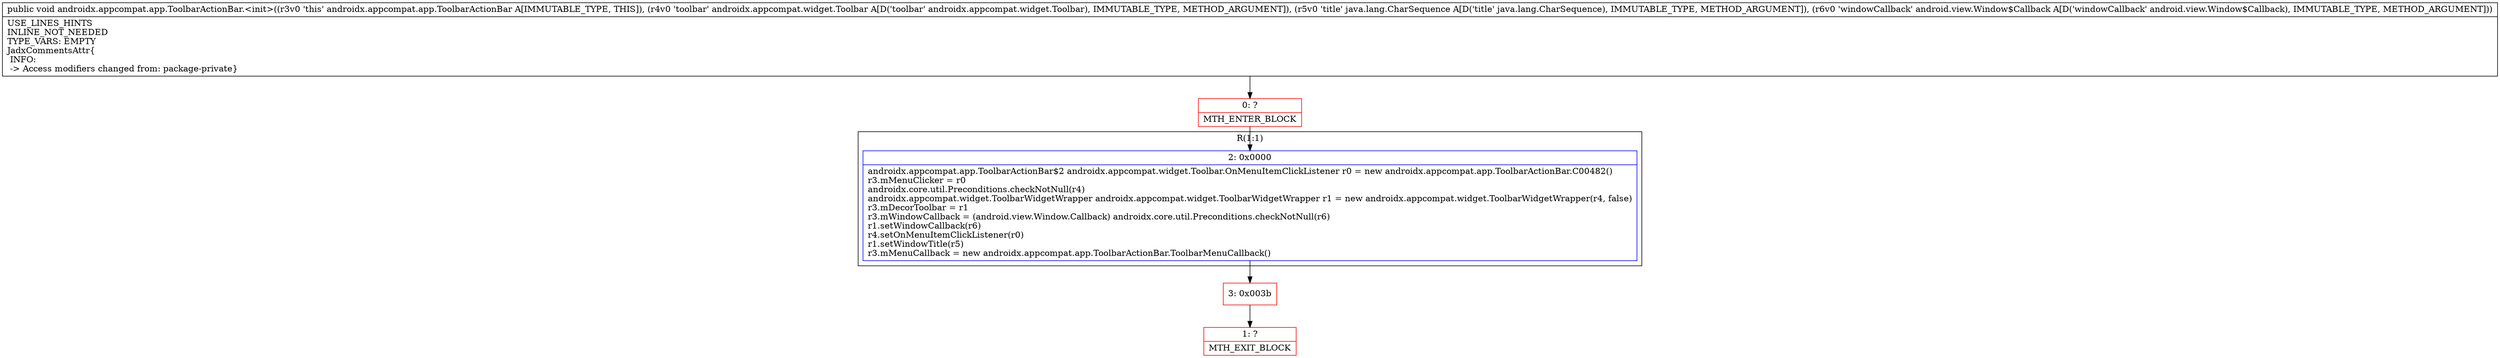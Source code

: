 digraph "CFG forandroidx.appcompat.app.ToolbarActionBar.\<init\>(Landroidx\/appcompat\/widget\/Toolbar;Ljava\/lang\/CharSequence;Landroid\/view\/Window$Callback;)V" {
subgraph cluster_Region_182241297 {
label = "R(1:1)";
node [shape=record,color=blue];
Node_2 [shape=record,label="{2\:\ 0x0000|androidx.appcompat.app.ToolbarActionBar$2 androidx.appcompat.widget.Toolbar.OnMenuItemClickListener r0 = new androidx.appcompat.app.ToolbarActionBar.C00482()\lr3.mMenuClicker = r0\landroidx.core.util.Preconditions.checkNotNull(r4)\landroidx.appcompat.widget.ToolbarWidgetWrapper androidx.appcompat.widget.ToolbarWidgetWrapper r1 = new androidx.appcompat.widget.ToolbarWidgetWrapper(r4, false)\lr3.mDecorToolbar = r1\lr3.mWindowCallback = (android.view.Window.Callback) androidx.core.util.Preconditions.checkNotNull(r6)\lr1.setWindowCallback(r6)\lr4.setOnMenuItemClickListener(r0)\lr1.setWindowTitle(r5)\lr3.mMenuCallback = new androidx.appcompat.app.ToolbarActionBar.ToolbarMenuCallback()\l}"];
}
Node_0 [shape=record,color=red,label="{0\:\ ?|MTH_ENTER_BLOCK\l}"];
Node_3 [shape=record,color=red,label="{3\:\ 0x003b}"];
Node_1 [shape=record,color=red,label="{1\:\ ?|MTH_EXIT_BLOCK\l}"];
MethodNode[shape=record,label="{public void androidx.appcompat.app.ToolbarActionBar.\<init\>((r3v0 'this' androidx.appcompat.app.ToolbarActionBar A[IMMUTABLE_TYPE, THIS]), (r4v0 'toolbar' androidx.appcompat.widget.Toolbar A[D('toolbar' androidx.appcompat.widget.Toolbar), IMMUTABLE_TYPE, METHOD_ARGUMENT]), (r5v0 'title' java.lang.CharSequence A[D('title' java.lang.CharSequence), IMMUTABLE_TYPE, METHOD_ARGUMENT]), (r6v0 'windowCallback' android.view.Window$Callback A[D('windowCallback' android.view.Window$Callback), IMMUTABLE_TYPE, METHOD_ARGUMENT]))  | USE_LINES_HINTS\lINLINE_NOT_NEEDED\lTYPE_VARS: EMPTY\lJadxCommentsAttr\{\l INFO: \l \-\> Access modifiers changed from: package\-private\}\l}"];
MethodNode -> Node_0;Node_2 -> Node_3;
Node_0 -> Node_2;
Node_3 -> Node_1;
}

